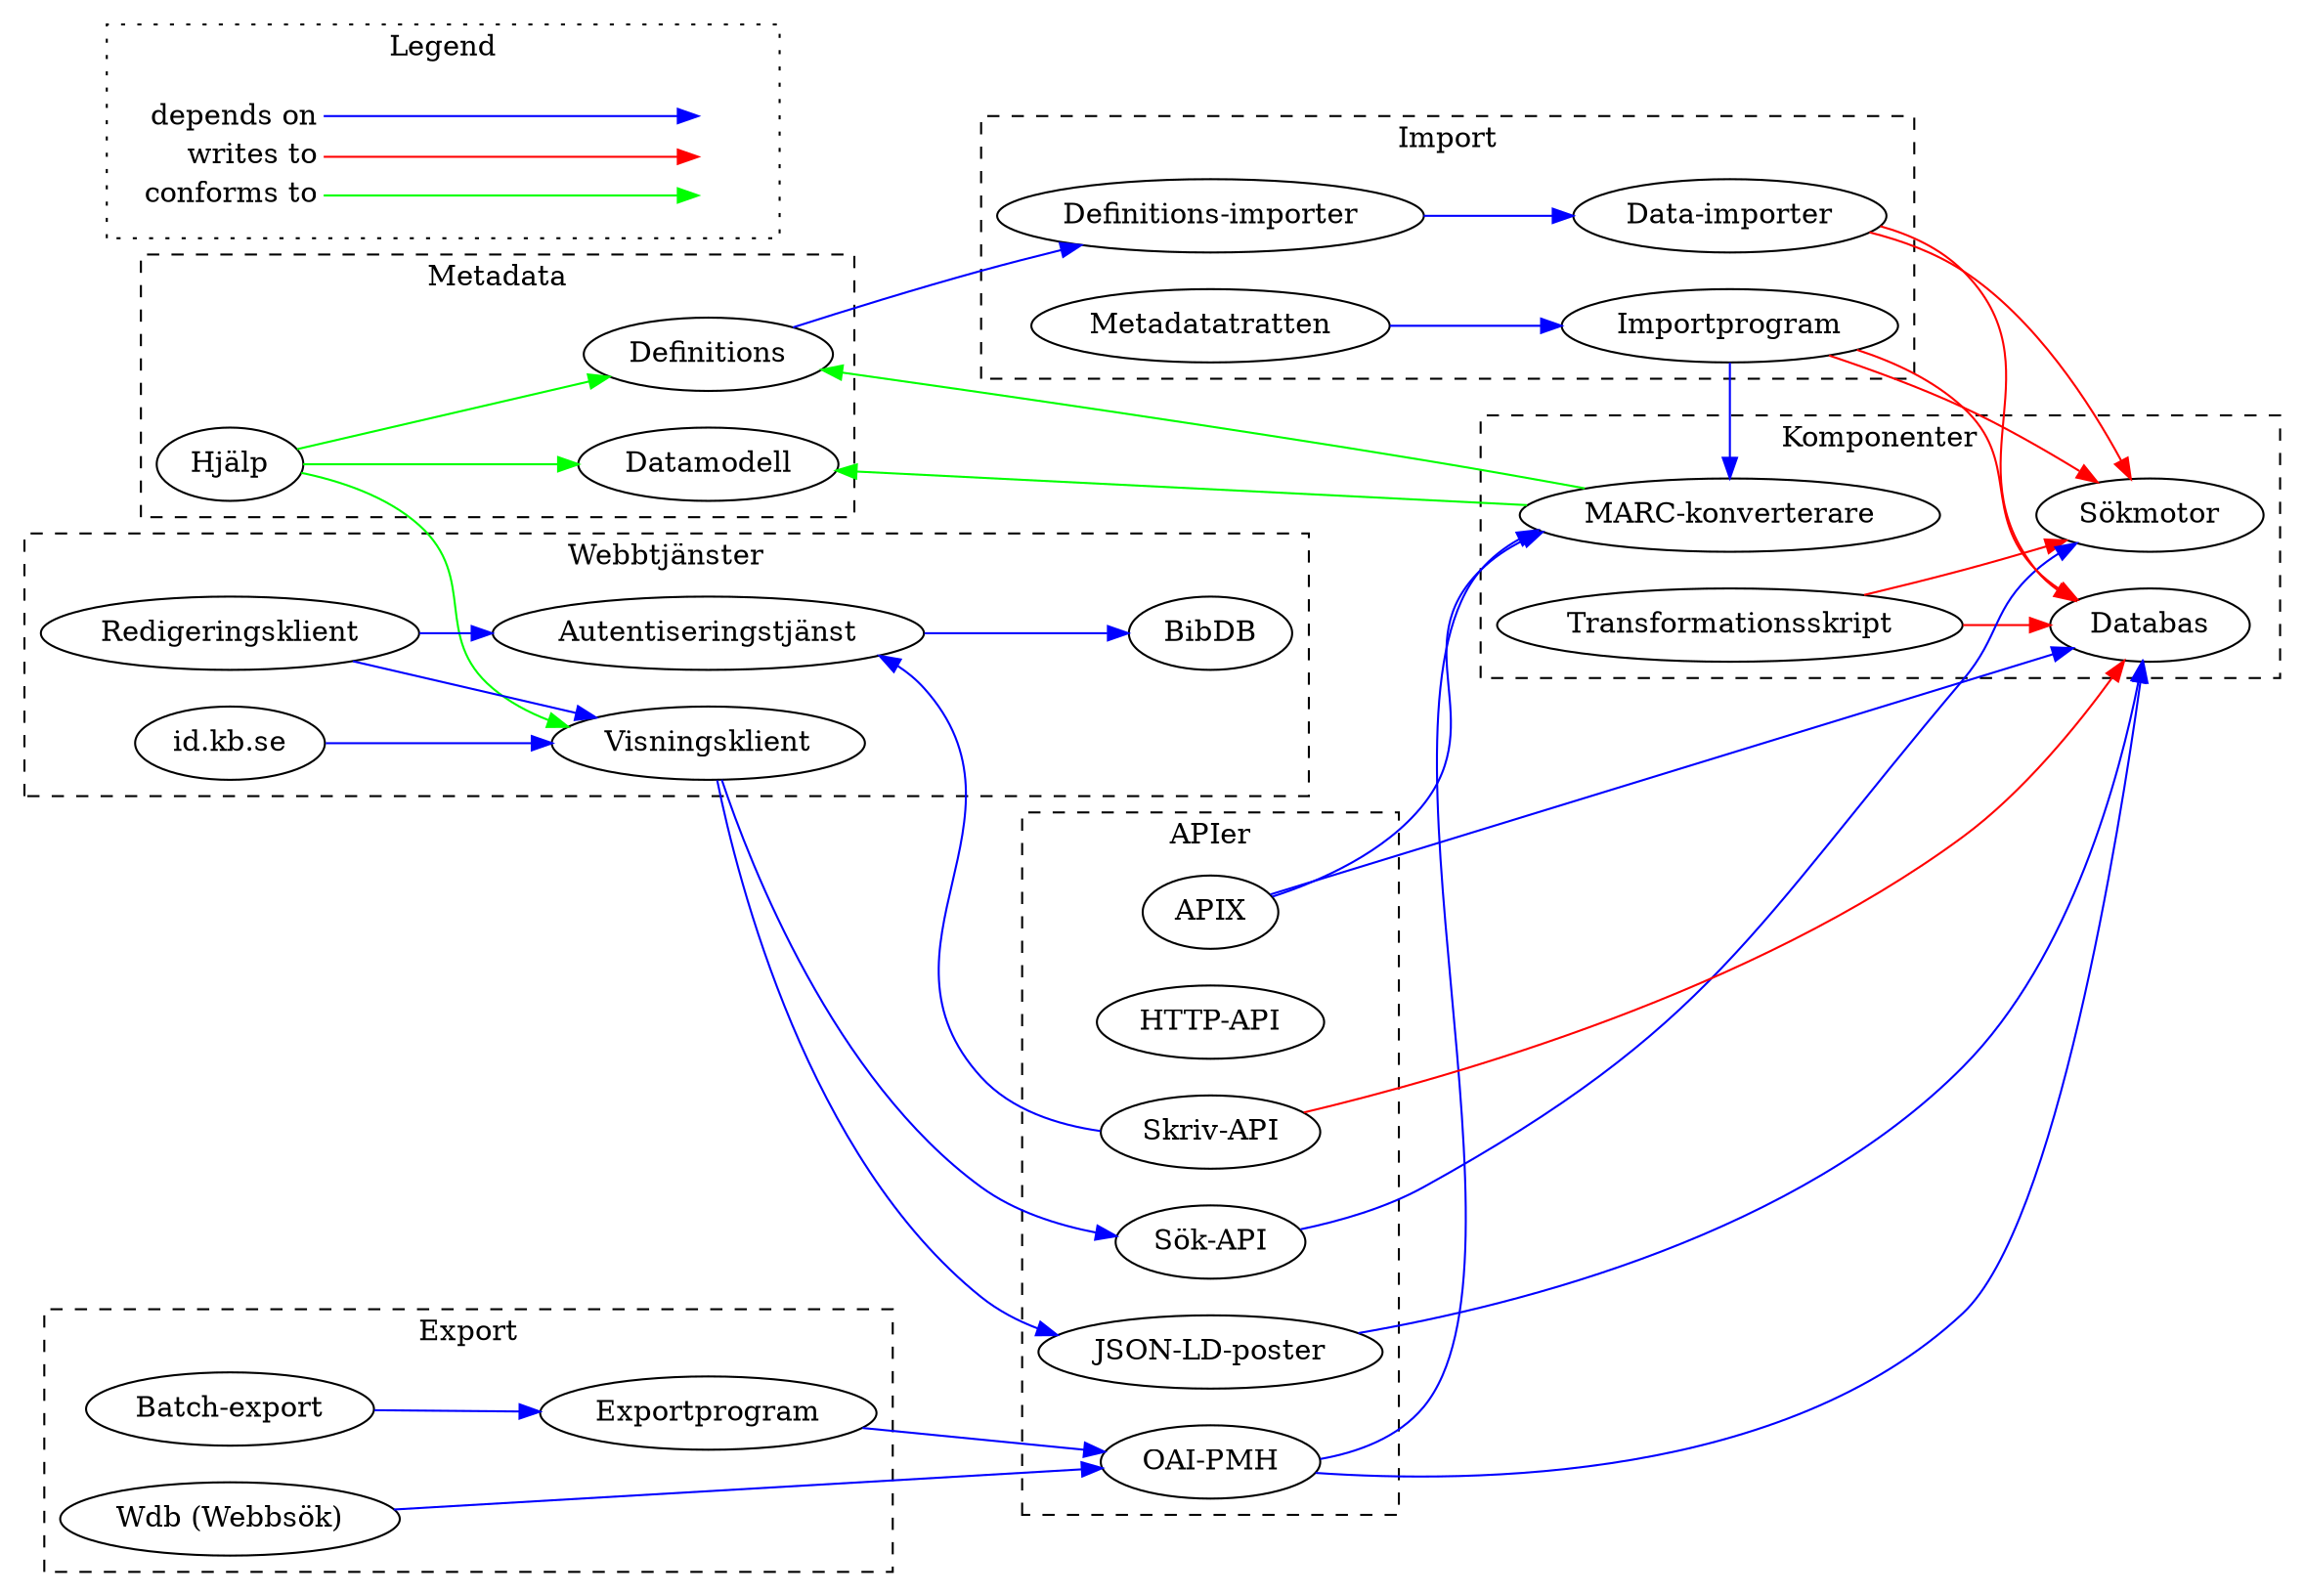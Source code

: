 // Build with:
//dot -Tpng -o overview.png system_overview.dot

digraph system_overview {
    rankdir="LR";
    edge[color="blue"];

    subgraph cluster_components {
        graph[style=dashed];
        label="Komponenter";

        lddb [label="Databas"];
        search [label="Sökmotor"];
        marc_converter [label="MARC-konverterare"];
        transform [label="Transformationsskript"];
    }
    marc_converter -> {
        defs
        model
    } [color="green"];
    transform -> {
        lddb
        search
    } [color="red"];

    subgraph cluster_metadata {
        graph[style=dashed];
        label="Metadata";

        defs [label="Definitions"];
        model [label="Datamodell"];
        help [label="Hjälp"];
    }
    defs -> { defs_importer };
    help -> {
        viewer
        model
        defs
    } [color="green"];

    subgraph cluster_apis {
        graph[style=dashed];
        label="APIer";

        apix [label="APIX"];
        http_api [label="HTTP-API"]; // subgraph?
        oaipmh [label="OAI-PMH"];
        search_api [label="Sök-API"];
        write_api [label="Skriv-API"];
        record [label="JSON-LD-poster"];
    }
    apix -> {
        lddb
        marc_converter
    };
    write_api -> { auth };
    write_api -> { lddb }[color="red"];
    oaipmh -> {
        lddb
        marc_converter
    } ;
    search_api -> { search };
    record -> { lddb };

    subgraph cluster_importers {
        graph[style=dashed];
        label="Import";

        import_program [label="Importprogram"];
        metadata_funnel [label="Metadatatratten"];
        data_importer [label="Data-importer"];
        defs_importer [label="Definitions-importer"];
    }
    import_program -> {
        marc_converter
    };
    import_program -> {
        search
    }[color="red"];

    import_program -> {
        lddb
    } [color="red"];
    data_importer -> {
        lddb
        search
    } [color="red"];
    defs_importer -> {
        data_importer
    };
    metadata_funnel -> { import_program };

    subgraph cluster_exporters {
        graph[style=dashed];
        label="Export";

        batch [label="Batch-export"];
        export_program [label="Exportprogram"];
        wdb [label="Wdb (Webbsök)"];
    }
    batch -> { export_program };
    export_program -> {
        oaipmh
    };
    wdb -> { oaipmh };

    subgraph cluster_webservices {
        graph[style=dashed];
        label="Webbtjänster";

        viewer [label="Visningsklient"];
        editor [label="Redigeringsklient"];
        id [label="id.kb.se"];
        auth [label="Autentiseringstjänst"];
        bibdb [label="BibDB"];
    }
    viewer -> {
        search_api
        record
    };
    editor -> {
        auth
        viewer
    };
    id -> { viewer };
    auth -> { bibdb };

    /**
     * LEGEND
     */
    subgraph cluster_legend { 
        style="dotted";
        node [shape=plaintext]
        label = "Legend";
        key [label=<<table border="0" cellpadding="2" cellspacing="0" cellborder="0">
            <tr><td align="right" port="i1">depends on</td></tr>
            <tr><td align="right" port="i2">writes to</td></tr>
            <tr><td align="right" port="i3">conforms to</td></tr>
            </table>>]
            key2 [label=<<table border="0" cellpadding="2" cellspacing="0" cellborder="0">
            <tr><td port="i1">&nbsp;</td></tr>
            <tr><td port="i2">&nbsp;</td></tr>
            <tr><td port="i3">&nbsp;</td></tr>
            </table>>]
        key:i1:e -> key2:i1:w [clor=blue]
        key:i2:e -> key2:i2:w [color=red]
        key:i3:e -> key2:i3:w [color=green]
    }
}

